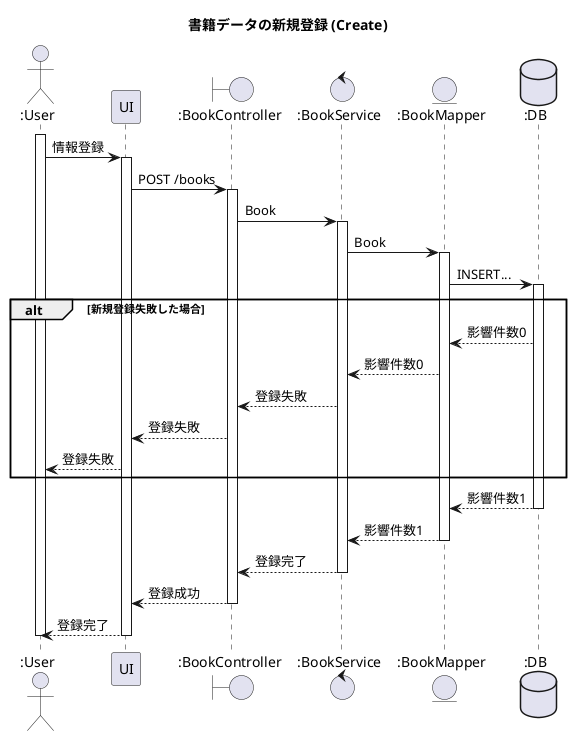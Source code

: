 @startuml registerBook

title 書籍データの新規登録 (Create)

actor ":User" as User
participant "UI" as UI
boundary ":BookController" as BookController
control ":BookService" as BookService
entity ":BookMapper" as BookMapper
database ":DB" as DB

activate User
User -> UI ++ : 情報登録
UI -> BookController ++ : POST /books
BookController -> BookService ++ : Book
BookService -> BookMapper ++ : Book
BookMapper -> DB ++ : INSERT...

alt 新規登録失敗した場合
    DB --> BookMapper : 影響件数0
    BookMapper --> BookService : 影響件数0
    BookService --> BookController : 登録失敗
    BookController --> UI : 登録失敗
    UI --> User : 登録失敗
end

DB --> BookMapper -- : 影響件数1
BookMapper --> BookService -- : 影響件数1
BookService --> BookController -- : 登録完了
BookController --> UI -- : 登録成功
UI --> User -- : 登録完了
deactivate User

@enduml
